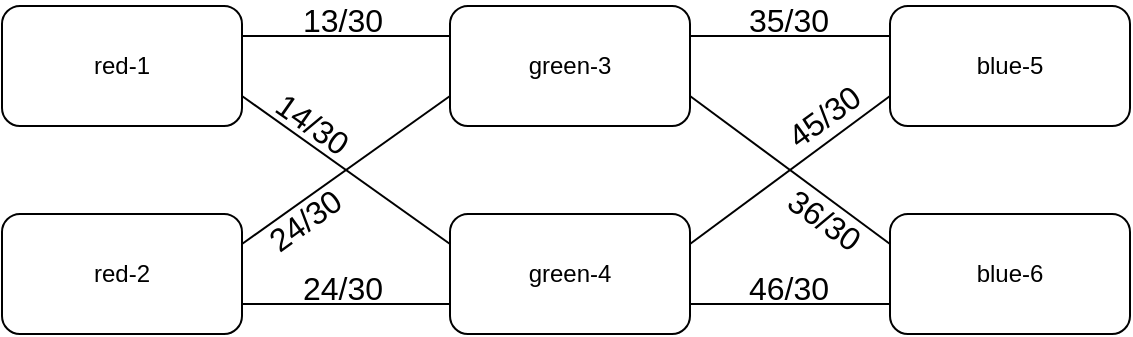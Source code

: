 <mxfile version="24.7.17">
  <diagram name="Page-1" id="ai1lAI1cXWnI07Mm7c0X">
    <mxGraphModel dx="1039" dy="958" grid="0" gridSize="10" guides="1" tooltips="1" connect="1" arrows="1" fold="1" page="0" pageScale="1" pageWidth="850" pageHeight="1100" math="0" shadow="0">
      <root>
        <mxCell id="0" />
        <mxCell id="1" parent="0" />
        <mxCell id="tsdURmEtjTxGYdrAqslD-4" value="red-2" style="rounded=1;whiteSpace=wrap;html=1;" vertex="1" parent="1">
          <mxGeometry x="-141" y="143" width="120" height="60" as="geometry" />
        </mxCell>
        <mxCell id="tsdURmEtjTxGYdrAqslD-21" style="rounded=0;orthogonalLoop=1;jettySize=auto;html=1;exitX=1;exitY=0.25;exitDx=0;exitDy=0;entryX=0;entryY=0.25;entryDx=0;entryDy=0;fontSize=12;startSize=8;endSize=8;endArrow=none;endFill=0;flowAnimation=0;arcSize=20;" edge="1" parent="1" source="tsdURmEtjTxGYdrAqslD-6" target="tsdURmEtjTxGYdrAqslD-8">
          <mxGeometry relative="1" as="geometry" />
        </mxCell>
        <mxCell id="tsdURmEtjTxGYdrAqslD-6" value="red-1" style="rounded=1;whiteSpace=wrap;html=1;" vertex="1" parent="1">
          <mxGeometry x="-141" y="39" width="120" height="60" as="geometry" />
        </mxCell>
        <mxCell id="tsdURmEtjTxGYdrAqslD-7" value="green-4" style="rounded=1;whiteSpace=wrap;html=1;" vertex="1" parent="1">
          <mxGeometry x="83" y="143" width="120" height="60" as="geometry" />
        </mxCell>
        <mxCell id="tsdURmEtjTxGYdrAqslD-8" value="green-3" style="rounded=1;whiteSpace=wrap;html=1;" vertex="1" parent="1">
          <mxGeometry x="83" y="39" width="120" height="60" as="geometry" />
        </mxCell>
        <mxCell id="tsdURmEtjTxGYdrAqslD-9" value="blue-6" style="rounded=1;whiteSpace=wrap;html=1;" vertex="1" parent="1">
          <mxGeometry x="303" y="143" width="120" height="60" as="geometry" />
        </mxCell>
        <mxCell id="tsdURmEtjTxGYdrAqslD-10" value="blue-5" style="rounded=1;whiteSpace=wrap;html=1;" vertex="1" parent="1">
          <mxGeometry x="303" y="39" width="120" height="60" as="geometry" />
        </mxCell>
        <mxCell id="tsdURmEtjTxGYdrAqslD-23" style="rounded=0;orthogonalLoop=1;jettySize=auto;html=1;exitX=1;exitY=0.75;exitDx=0;exitDy=0;entryX=0;entryY=0.75;entryDx=0;entryDy=0;fontSize=12;startSize=8;endSize=8;endArrow=none;endFill=0;flowAnimation=0;arcSize=20;" edge="1" parent="1" source="tsdURmEtjTxGYdrAqslD-4" target="tsdURmEtjTxGYdrAqslD-7">
          <mxGeometry relative="1" as="geometry">
            <mxPoint x="27" y="35" as="sourcePoint" />
            <mxPoint x="93" y="95" as="targetPoint" />
          </mxGeometry>
        </mxCell>
        <mxCell id="tsdURmEtjTxGYdrAqslD-26" style="rounded=0;orthogonalLoop=1;jettySize=auto;html=1;exitX=1;exitY=0.25;exitDx=0;exitDy=0;entryX=0;entryY=0.75;entryDx=0;entryDy=0;fontSize=12;startSize=8;endSize=8;endArrow=none;endFill=0;flowAnimation=0;arcSize=20;" edge="1" parent="1" source="tsdURmEtjTxGYdrAqslD-4" target="tsdURmEtjTxGYdrAqslD-8">
          <mxGeometry relative="1" as="geometry">
            <mxPoint x="27" y="243" as="sourcePoint" />
            <mxPoint x="93" y="183" as="targetPoint" />
          </mxGeometry>
        </mxCell>
        <mxCell id="tsdURmEtjTxGYdrAqslD-28" style="rounded=0;orthogonalLoop=1;jettySize=auto;html=1;exitX=1;exitY=0.75;exitDx=0;exitDy=0;entryX=0;entryY=0.25;entryDx=0;entryDy=0;fontSize=12;startSize=8;endSize=8;endArrow=none;endFill=0;flowAnimation=0;arcSize=20;" edge="1" parent="1" source="tsdURmEtjTxGYdrAqslD-6" target="tsdURmEtjTxGYdrAqslD-7">
          <mxGeometry relative="1" as="geometry">
            <mxPoint x="22" y="95" as="sourcePoint" />
            <mxPoint x="93" y="95" as="targetPoint" />
          </mxGeometry>
        </mxCell>
        <mxCell id="tsdURmEtjTxGYdrAqslD-29" value="13/30" style="text;html=1;align=center;verticalAlign=middle;whiteSpace=wrap;rounded=0;fontSize=16;" vertex="1" parent="1">
          <mxGeometry x="7" y="39" width="45" height="14" as="geometry" />
        </mxCell>
        <mxCell id="tsdURmEtjTxGYdrAqslD-30" value="14/30" style="text;html=1;align=center;verticalAlign=middle;whiteSpace=wrap;rounded=0;fontSize=16;rotation=35;" vertex="1" parent="1">
          <mxGeometry x="-8" y="90" width="45.2" height="16" as="geometry" />
        </mxCell>
        <mxCell id="tsdURmEtjTxGYdrAqslD-31" style="rounded=0;orthogonalLoop=1;jettySize=auto;html=1;exitX=0;exitY=0.25;exitDx=0;exitDy=0;entryX=1;entryY=0.25;entryDx=0;entryDy=0;fontSize=12;startSize=8;endSize=8;endArrow=none;endFill=0;flowAnimation=0;arcSize=20;" edge="1" parent="1" source="tsdURmEtjTxGYdrAqslD-10" target="tsdURmEtjTxGYdrAqslD-8">
          <mxGeometry relative="1" as="geometry">
            <mxPoint x="11" y="152" as="sourcePoint" />
            <mxPoint x="93" y="94" as="targetPoint" />
          </mxGeometry>
        </mxCell>
        <mxCell id="tsdURmEtjTxGYdrAqslD-32" style="rounded=0;orthogonalLoop=1;jettySize=auto;html=1;exitX=0;exitY=0.75;exitDx=0;exitDy=0;entryX=1;entryY=0.25;entryDx=0;entryDy=0;fontSize=12;startSize=8;endSize=8;endArrow=none;endFill=0;flowAnimation=0;arcSize=20;" edge="1" parent="1" source="tsdURmEtjTxGYdrAqslD-10" target="tsdURmEtjTxGYdrAqslD-7">
          <mxGeometry relative="1" as="geometry">
            <mxPoint x="269" y="80" as="sourcePoint" />
            <mxPoint x="213" y="80" as="targetPoint" />
          </mxGeometry>
        </mxCell>
        <mxCell id="tsdURmEtjTxGYdrAqslD-34" style="rounded=0;orthogonalLoop=1;jettySize=auto;html=1;exitX=0;exitY=0.25;exitDx=0;exitDy=0;entryX=1;entryY=0.75;entryDx=0;entryDy=0;fontSize=12;startSize=8;endSize=8;endArrow=none;endFill=0;flowAnimation=0;arcSize=20;" edge="1" parent="1" source="tsdURmEtjTxGYdrAqslD-9" target="tsdURmEtjTxGYdrAqslD-8">
          <mxGeometry relative="1" as="geometry">
            <mxPoint x="269" y="110" as="sourcePoint" />
            <mxPoint x="213" y="168" as="targetPoint" />
          </mxGeometry>
        </mxCell>
        <mxCell id="tsdURmEtjTxGYdrAqslD-35" style="rounded=0;orthogonalLoop=1;jettySize=auto;html=1;exitX=0;exitY=0.75;exitDx=0;exitDy=0;entryX=1;entryY=0.75;entryDx=0;entryDy=0;fontSize=12;startSize=8;endSize=8;endArrow=none;endFill=0;flowAnimation=0;arcSize=20;" edge="1" parent="1" source="tsdURmEtjTxGYdrAqslD-9" target="tsdURmEtjTxGYdrAqslD-7">
          <mxGeometry relative="1" as="geometry">
            <mxPoint x="269" y="168" as="sourcePoint" />
            <mxPoint x="213" y="110" as="targetPoint" />
          </mxGeometry>
        </mxCell>
        <mxCell id="tsdURmEtjTxGYdrAqslD-36" value="35/30" style="text;html=1;align=center;verticalAlign=middle;whiteSpace=wrap;rounded=0;fontSize=16;" vertex="1" parent="1">
          <mxGeometry x="230" y="39" width="45" height="14" as="geometry" />
        </mxCell>
        <mxCell id="tsdURmEtjTxGYdrAqslD-37" value="46/30" style="text;html=1;align=center;verticalAlign=middle;whiteSpace=wrap;rounded=0;fontSize=16;" vertex="1" parent="1">
          <mxGeometry x="230" y="173" width="45" height="14" as="geometry" />
        </mxCell>
        <mxCell id="tsdURmEtjTxGYdrAqslD-39" value="24/30" style="text;html=1;align=center;verticalAlign=middle;whiteSpace=wrap;rounded=0;fontSize=16;" vertex="1" parent="1">
          <mxGeometry x="7" y="173" width="45" height="14" as="geometry" />
        </mxCell>
        <mxCell id="tsdURmEtjTxGYdrAqslD-40" value="36/30" style="text;html=1;align=center;verticalAlign=middle;whiteSpace=wrap;rounded=0;fontSize=16;rotation=35;" vertex="1" parent="1">
          <mxGeometry x="248" y="139" width="45" height="14" as="geometry" />
        </mxCell>
        <mxCell id="tsdURmEtjTxGYdrAqslD-42" value="45/30" style="text;html=1;align=center;verticalAlign=middle;whiteSpace=wrap;rounded=0;fontSize=16;rotation=324;" vertex="1" parent="1">
          <mxGeometry x="248" y="87" width="44" height="14" as="geometry" />
        </mxCell>
        <mxCell id="tsdURmEtjTxGYdrAqslD-46" value="24/30" style="text;html=1;align=center;verticalAlign=middle;whiteSpace=wrap;rounded=0;fontSize=16;rotation=324;" vertex="1" parent="1">
          <mxGeometry x="-12" y="139" width="45" height="14" as="geometry" />
        </mxCell>
      </root>
    </mxGraphModel>
  </diagram>
</mxfile>
